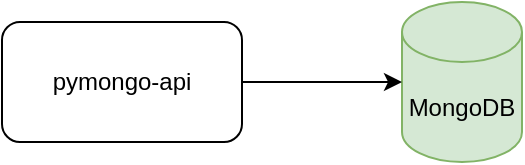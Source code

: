 <mxfile version="24.7.17" pages="6">
  <diagram name="Page-1" id="-H_mtQnk-PTXWXPvYvuk">
    <mxGraphModel dx="2074" dy="1196" grid="1" gridSize="10" guides="1" tooltips="1" connect="1" arrows="1" fold="1" page="1" pageScale="1" pageWidth="1169" pageHeight="827" math="0" shadow="0">
      <root>
        <mxCell id="0" />
        <mxCell id="1" parent="0" />
        <mxCell id="zA23MoTUsTF4_91t8viU-2" value="MongoDB" style="shape=cylinder3;whiteSpace=wrap;html=1;boundedLbl=1;backgroundOutline=1;size=15;fillColor=#d5e8d4;strokeColor=#82b366;" parent="1" vertex="1">
          <mxGeometry x="560" y="280" width="60" height="80" as="geometry" />
        </mxCell>
        <mxCell id="zA23MoTUsTF4_91t8viU-3" value="pymongo-api" style="rounded=1;whiteSpace=wrap;html=1;" parent="1" vertex="1">
          <mxGeometry x="360" y="290" width="120" height="60" as="geometry" />
        </mxCell>
        <mxCell id="zA23MoTUsTF4_91t8viU-4" style="edgeStyle=orthogonalEdgeStyle;rounded=0;orthogonalLoop=1;jettySize=auto;html=1;exitX=1;exitY=0.5;exitDx=0;exitDy=0;entryX=0;entryY=0.5;entryDx=0;entryDy=0;entryPerimeter=0;" parent="1" source="zA23MoTUsTF4_91t8viU-3" target="zA23MoTUsTF4_91t8viU-2" edge="1">
          <mxGeometry relative="1" as="geometry" />
        </mxCell>
      </root>
    </mxGraphModel>
  </diagram>
  <diagram id="9LQYJkevgjjHn5VYFn0c" name="Sharding">
    <mxGraphModel dx="2074" dy="1196" grid="1" gridSize="10" guides="1" tooltips="1" connect="1" arrows="1" fold="1" page="1" pageScale="1" pageWidth="850" pageHeight="1100" math="0" shadow="0">
      <root>
        <mxCell id="0" />
        <mxCell id="1" parent="0" />
        <mxCell id="u_pYH_-ZyjsBDPHujLSs-5" value="INTRANET" style="swimlane;horizontal=0;whiteSpace=wrap;html=1;fillColor=#dae8fc;strokeColor=#6c8ebf;" parent="1" vertex="1">
          <mxGeometry x="140" y="400" width="460" height="130" as="geometry" />
        </mxCell>
        <mxCell id="u_pYH_-ZyjsBDPHujLSs-2" value="pymongo-api" style="rounded=1;whiteSpace=wrap;html=1;" parent="u_pYH_-ZyjsBDPHujLSs-5" vertex="1">
          <mxGeometry x="60" y="40" width="120" height="60" as="geometry" />
        </mxCell>
        <mxCell id="u_pYH_-ZyjsBDPHujLSs-1" value="mongos_router" style="shape=cylinder3;whiteSpace=wrap;html=1;boundedLbl=1;backgroundOutline=1;size=15;fillColor=#d5e8d4;strokeColor=#82b366;" parent="u_pYH_-ZyjsBDPHujLSs-5" vertex="1">
          <mxGeometry x="350" y="30" width="90" height="80" as="geometry" />
        </mxCell>
        <mxCell id="u_pYH_-ZyjsBDPHujLSs-3" style="edgeStyle=orthogonalEdgeStyle;rounded=0;orthogonalLoop=1;jettySize=auto;html=1;exitX=1;exitY=0.5;exitDx=0;exitDy=0;entryX=0;entryY=0.5;entryDx=0;entryDy=0;entryPerimeter=0;startArrow=classic;startFill=1;" parent="u_pYH_-ZyjsBDPHujLSs-5" source="u_pYH_-ZyjsBDPHujLSs-2" target="u_pYH_-ZyjsBDPHujLSs-1" edge="1">
          <mxGeometry relative="1" as="geometry" />
        </mxCell>
        <mxCell id="u_pYH_-ZyjsBDPHujLSs-6" value="INTRANET-MONGO" style="swimlane;horizontal=0;whiteSpace=wrap;html=1;startSize=23;fillColor=#d5e8d4;strokeColor=#82b366;" parent="1" vertex="1">
          <mxGeometry x="450" y="410" width="270" height="340" as="geometry" />
        </mxCell>
        <mxCell id="THd0ZsubHSrDMp-vws---1" value="shard1" style="shape=cylinder3;whiteSpace=wrap;html=1;boundedLbl=1;backgroundOutline=1;size=15;fillColor=#d5e8d4;strokeColor=#82b366;" parent="u_pYH_-ZyjsBDPHujLSs-6" vertex="1">
          <mxGeometry x="55" y="190" width="60" height="80" as="geometry" />
        </mxCell>
        <mxCell id="THd0ZsubHSrDMp-vws---2" value="shard2" style="shape=cylinder3;whiteSpace=wrap;html=1;boundedLbl=1;backgroundOutline=1;size=15;fillColor=#d5e8d4;strokeColor=#82b366;" parent="u_pYH_-ZyjsBDPHujLSs-6" vertex="1">
          <mxGeometry x="130" y="190" width="60" height="80" as="geometry" />
        </mxCell>
        <mxCell id="THd0ZsubHSrDMp-vws---3" value="configSrv" style="shape=cylinder3;whiteSpace=wrap;html=1;boundedLbl=1;backgroundOutline=1;size=15;fillColor=#d5e8d4;strokeColor=#82b366;" parent="u_pYH_-ZyjsBDPHujLSs-6" vertex="1">
          <mxGeometry x="180" y="20" width="60" height="80" as="geometry" />
        </mxCell>
        <mxCell id="THd0ZsubHSrDMp-vws---4" style="edgeStyle=orthogonalEdgeStyle;rounded=0;orthogonalLoop=1;jettySize=auto;html=1;entryX=0;entryY=0.5;entryDx=0;entryDy=0;entryPerimeter=0;startArrow=classic;startFill=1;" parent="1" source="u_pYH_-ZyjsBDPHujLSs-1" target="THd0ZsubHSrDMp-vws---3" edge="1">
          <mxGeometry relative="1" as="geometry" />
        </mxCell>
        <mxCell id="THd0ZsubHSrDMp-vws---5" style="edgeStyle=orthogonalEdgeStyle;rounded=0;orthogonalLoop=1;jettySize=auto;html=1;entryX=0.5;entryY=1;entryDx=0;entryDy=0;entryPerimeter=0;startArrow=classic;startFill=1;" parent="1" source="THd0ZsubHSrDMp-vws---1" target="u_pYH_-ZyjsBDPHujLSs-1" edge="1">
          <mxGeometry relative="1" as="geometry" />
        </mxCell>
        <mxCell id="THd0ZsubHSrDMp-vws---6" style="edgeStyle=orthogonalEdgeStyle;rounded=0;orthogonalLoop=1;jettySize=auto;html=1;entryX=0.855;entryY=1;entryDx=0;entryDy=-4.35;entryPerimeter=0;startArrow=classic;startFill=1;" parent="1" source="THd0ZsubHSrDMp-vws---2" target="u_pYH_-ZyjsBDPHujLSs-1" edge="1">
          <mxGeometry relative="1" as="geometry" />
        </mxCell>
      </root>
    </mxGraphModel>
  </diagram>
  <diagram name="Replicaiton" id="AcevRX9UK6jNdcU6wRXL">
    <mxGraphModel dx="2074" dy="1196" grid="1" gridSize="10" guides="1" tooltips="1" connect="1" arrows="1" fold="1" page="1" pageScale="1" pageWidth="850" pageHeight="1100" math="0" shadow="0">
      <root>
        <mxCell id="kHkY3Oqgk0T46VU1vbNL-0" />
        <mxCell id="kHkY3Oqgk0T46VU1vbNL-1" parent="kHkY3Oqgk0T46VU1vbNL-0" />
        <mxCell id="kHkY3Oqgk0T46VU1vbNL-2" value="INTRANET" style="swimlane;horizontal=0;whiteSpace=wrap;html=1;fillColor=#dae8fc;strokeColor=#6c8ebf;" parent="kHkY3Oqgk0T46VU1vbNL-1" vertex="1">
          <mxGeometry x="140" y="400" width="460" height="130" as="geometry" />
        </mxCell>
        <mxCell id="kHkY3Oqgk0T46VU1vbNL-3" value="pymongo-api" style="rounded=1;whiteSpace=wrap;html=1;" parent="kHkY3Oqgk0T46VU1vbNL-2" vertex="1">
          <mxGeometry x="60" y="40" width="120" height="60" as="geometry" />
        </mxCell>
        <mxCell id="kHkY3Oqgk0T46VU1vbNL-4" value="mongos_router" style="shape=cylinder3;whiteSpace=wrap;html=1;boundedLbl=1;backgroundOutline=1;size=15;fillColor=#d5e8d4;strokeColor=#82b366;" parent="kHkY3Oqgk0T46VU1vbNL-2" vertex="1">
          <mxGeometry x="350" y="30" width="90" height="80" as="geometry" />
        </mxCell>
        <mxCell id="kHkY3Oqgk0T46VU1vbNL-5" style="edgeStyle=orthogonalEdgeStyle;rounded=0;orthogonalLoop=1;jettySize=auto;html=1;exitX=1;exitY=0.5;exitDx=0;exitDy=0;entryX=0;entryY=0.5;entryDx=0;entryDy=0;entryPerimeter=0;startArrow=classic;startFill=1;" parent="kHkY3Oqgk0T46VU1vbNL-2" source="kHkY3Oqgk0T46VU1vbNL-3" target="kHkY3Oqgk0T46VU1vbNL-4" edge="1">
          <mxGeometry relative="1" as="geometry" />
        </mxCell>
        <mxCell id="kHkY3Oqgk0T46VU1vbNL-6" value="INTRANET-MONGO" style="swimlane;horizontal=0;whiteSpace=wrap;html=1;startSize=23;fillColor=#d5e8d4;strokeColor=#82b366;" parent="kHkY3Oqgk0T46VU1vbNL-1" vertex="1">
          <mxGeometry x="450" y="410" width="270" height="410" as="geometry" />
        </mxCell>
        <mxCell id="kHkY3Oqgk0T46VU1vbNL-7" value="shard1-1&lt;div&gt;(primary)&lt;/div&gt;" style="shape=cylinder3;whiteSpace=wrap;html=1;boundedLbl=1;backgroundOutline=1;size=15;fillColor=#d5e8d4;strokeColor=#82b366;" parent="kHkY3Oqgk0T46VU1vbNL-6" vertex="1">
          <mxGeometry x="55" y="190" width="60" height="80" as="geometry" />
        </mxCell>
        <mxCell id="kHkY3Oqgk0T46VU1vbNL-8" value="shard2-1&lt;div&gt;(primary)&lt;/div&gt;" style="shape=cylinder3;whiteSpace=wrap;html=1;boundedLbl=1;backgroundOutline=1;size=15;fillColor=#d5e8d4;strokeColor=#82b366;" parent="kHkY3Oqgk0T46VU1vbNL-6" vertex="1">
          <mxGeometry x="130" y="190" width="60" height="80" as="geometry" />
        </mxCell>
        <mxCell id="kHkY3Oqgk0T46VU1vbNL-9" value="configSrv" style="shape=cylinder3;whiteSpace=wrap;html=1;boundedLbl=1;backgroundOutline=1;size=15;fillColor=#d5e8d4;strokeColor=#82b366;" parent="kHkY3Oqgk0T46VU1vbNL-6" vertex="1">
          <mxGeometry x="180" y="20" width="60" height="80" as="geometry" />
        </mxCell>
        <mxCell id="_y2CLoaBCeghmwq_qqMC-0" value="shard1-2&lt;div&gt;(secondary)&lt;/div&gt;" style="shape=cylinder3;whiteSpace=wrap;html=1;boundedLbl=1;backgroundOutline=1;size=15;fillColor=#d5e8d4;strokeColor=#82b366;" parent="kHkY3Oqgk0T46VU1vbNL-6" vertex="1">
          <mxGeometry x="55" y="310" width="60" height="80" as="geometry" />
        </mxCell>
        <mxCell id="_y2CLoaBCeghmwq_qqMC-1" style="edgeStyle=orthogonalEdgeStyle;rounded=0;orthogonalLoop=1;jettySize=auto;html=1;entryX=0.5;entryY=1;entryDx=0;entryDy=0;entryPerimeter=0;startArrow=classic;startFill=1;" parent="kHkY3Oqgk0T46VU1vbNL-6" source="_y2CLoaBCeghmwq_qqMC-0" target="kHkY3Oqgk0T46VU1vbNL-7" edge="1">
          <mxGeometry relative="1" as="geometry" />
        </mxCell>
        <mxCell id="_y2CLoaBCeghmwq_qqMC-2" value="shard2-2&lt;div&gt;(secondary)&lt;/div&gt;" style="shape=cylinder3;whiteSpace=wrap;html=1;boundedLbl=1;backgroundOutline=1;size=15;fillColor=#d5e8d4;strokeColor=#82b366;" parent="kHkY3Oqgk0T46VU1vbNL-6" vertex="1">
          <mxGeometry x="130" y="310" width="60" height="80" as="geometry" />
        </mxCell>
        <mxCell id="_y2CLoaBCeghmwq_qqMC-3" style="edgeStyle=orthogonalEdgeStyle;rounded=0;orthogonalLoop=1;jettySize=auto;html=1;entryX=0.5;entryY=0;entryDx=0;entryDy=0;entryPerimeter=0;startArrow=classic;startFill=1;" parent="kHkY3Oqgk0T46VU1vbNL-6" source="kHkY3Oqgk0T46VU1vbNL-8" target="_y2CLoaBCeghmwq_qqMC-2" edge="1">
          <mxGeometry relative="1" as="geometry" />
        </mxCell>
        <mxCell id="kHkY3Oqgk0T46VU1vbNL-10" style="edgeStyle=orthogonalEdgeStyle;rounded=0;orthogonalLoop=1;jettySize=auto;html=1;entryX=0;entryY=0.5;entryDx=0;entryDy=0;entryPerimeter=0;startArrow=classic;startFill=1;" parent="kHkY3Oqgk0T46VU1vbNL-1" source="kHkY3Oqgk0T46VU1vbNL-4" target="kHkY3Oqgk0T46VU1vbNL-9" edge="1">
          <mxGeometry relative="1" as="geometry" />
        </mxCell>
        <mxCell id="kHkY3Oqgk0T46VU1vbNL-11" style="edgeStyle=orthogonalEdgeStyle;rounded=0;orthogonalLoop=1;jettySize=auto;html=1;entryX=0.5;entryY=1;entryDx=0;entryDy=0;entryPerimeter=0;startArrow=classic;startFill=1;" parent="kHkY3Oqgk0T46VU1vbNL-1" source="kHkY3Oqgk0T46VU1vbNL-7" target="kHkY3Oqgk0T46VU1vbNL-4" edge="1">
          <mxGeometry relative="1" as="geometry" />
        </mxCell>
        <mxCell id="kHkY3Oqgk0T46VU1vbNL-12" style="edgeStyle=orthogonalEdgeStyle;rounded=0;orthogonalLoop=1;jettySize=auto;html=1;entryX=0.855;entryY=1;entryDx=0;entryDy=-4.35;entryPerimeter=0;startArrow=classic;startFill=1;" parent="kHkY3Oqgk0T46VU1vbNL-1" source="kHkY3Oqgk0T46VU1vbNL-8" target="kHkY3Oqgk0T46VU1vbNL-4" edge="1">
          <mxGeometry relative="1" as="geometry" />
        </mxCell>
      </root>
    </mxGraphModel>
  </diagram>
  <diagram name="Cache" id="1Q8D4vUcItWYYgrnwLNl">
    <mxGraphModel dx="2074" dy="1196" grid="1" gridSize="10" guides="1" tooltips="1" connect="1" arrows="1" fold="1" page="1" pageScale="1" pageWidth="850" pageHeight="1100" math="0" shadow="0">
      <root>
        <mxCell id="qzueL2GTy05MDYfVm3tt-0" />
        <mxCell id="qzueL2GTy05MDYfVm3tt-1" parent="qzueL2GTy05MDYfVm3tt-0" />
        <mxCell id="qzueL2GTy05MDYfVm3tt-2" value="INTRANET" style="swimlane;horizontal=0;whiteSpace=wrap;html=1;fillColor=#dae8fc;strokeColor=#6c8ebf;" parent="qzueL2GTy05MDYfVm3tt-1" vertex="1">
          <mxGeometry x="140" y="320" width="460" height="210" as="geometry" />
        </mxCell>
        <mxCell id="qzueL2GTy05MDYfVm3tt-3" value="pymongo-api" style="rounded=1;whiteSpace=wrap;html=1;" parent="qzueL2GTy05MDYfVm3tt-2" vertex="1">
          <mxGeometry x="60" y="120" width="120" height="60" as="geometry" />
        </mxCell>
        <mxCell id="G2HgU93pn_ko9WVzFtzF-1" style="edgeStyle=orthogonalEdgeStyle;rounded=0;orthogonalLoop=1;jettySize=auto;html=1;entryX=0.5;entryY=0;entryDx=0;entryDy=0;startArrow=classic;startFill=1;" parent="qzueL2GTy05MDYfVm3tt-2" source="G2HgU93pn_ko9WVzFtzF-0" target="qzueL2GTy05MDYfVm3tt-3" edge="1">
          <mxGeometry relative="1" as="geometry" />
        </mxCell>
        <mxCell id="G2HgU93pn_ko9WVzFtzF-0" value="&lt;div&gt;redis&lt;/div&gt;&lt;div&gt;(standalone)&lt;/div&gt;" style="shape=cylinder3;whiteSpace=wrap;html=1;boundedLbl=1;backgroundOutline=1;size=15;fillColor=#f8cecc;strokeColor=#b85450;" parent="qzueL2GTy05MDYfVm3tt-2" vertex="1">
          <mxGeometry x="90" y="10" width="60" height="80" as="geometry" />
        </mxCell>
        <mxCell id="qzueL2GTy05MDYfVm3tt-6" value="INTRANET-MONGO" style="swimlane;horizontal=0;whiteSpace=wrap;html=1;startSize=23;fillColor=#d5e8d4;strokeColor=#82b366;" parent="qzueL2GTy05MDYfVm3tt-1" vertex="1">
          <mxGeometry x="450" y="410" width="270" height="410" as="geometry" />
        </mxCell>
        <mxCell id="qzueL2GTy05MDYfVm3tt-7" value="shard1-1&lt;div&gt;(primary)&lt;/div&gt;" style="shape=cylinder3;whiteSpace=wrap;html=1;boundedLbl=1;backgroundOutline=1;size=15;fillColor=#d5e8d4;strokeColor=#82b366;" parent="qzueL2GTy05MDYfVm3tt-6" vertex="1">
          <mxGeometry x="55" y="190" width="60" height="80" as="geometry" />
        </mxCell>
        <mxCell id="qzueL2GTy05MDYfVm3tt-8" value="shard2-1&lt;div&gt;(primary)&lt;/div&gt;" style="shape=cylinder3;whiteSpace=wrap;html=1;boundedLbl=1;backgroundOutline=1;size=15;fillColor=#d5e8d4;strokeColor=#82b366;" parent="qzueL2GTy05MDYfVm3tt-6" vertex="1">
          <mxGeometry x="130" y="190" width="60" height="80" as="geometry" />
        </mxCell>
        <mxCell id="qzueL2GTy05MDYfVm3tt-9" value="configSrv" style="shape=cylinder3;whiteSpace=wrap;html=1;boundedLbl=1;backgroundOutline=1;size=15;fillColor=#d5e8d4;strokeColor=#82b366;" parent="qzueL2GTy05MDYfVm3tt-6" vertex="1">
          <mxGeometry x="180" y="20" width="60" height="80" as="geometry" />
        </mxCell>
        <mxCell id="qzueL2GTy05MDYfVm3tt-10" value="shard1-2&lt;div&gt;(secondary)&lt;/div&gt;" style="shape=cylinder3;whiteSpace=wrap;html=1;boundedLbl=1;backgroundOutline=1;size=15;fillColor=#d5e8d4;strokeColor=#82b366;" parent="qzueL2GTy05MDYfVm3tt-6" vertex="1">
          <mxGeometry x="55" y="310" width="60" height="80" as="geometry" />
        </mxCell>
        <mxCell id="qzueL2GTy05MDYfVm3tt-11" style="edgeStyle=orthogonalEdgeStyle;rounded=0;orthogonalLoop=1;jettySize=auto;html=1;entryX=0.5;entryY=1;entryDx=0;entryDy=0;entryPerimeter=0;startArrow=classic;startFill=1;" parent="qzueL2GTy05MDYfVm3tt-6" source="qzueL2GTy05MDYfVm3tt-10" target="qzueL2GTy05MDYfVm3tt-7" edge="1">
          <mxGeometry relative="1" as="geometry" />
        </mxCell>
        <mxCell id="qzueL2GTy05MDYfVm3tt-12" value="shard2-2&lt;div&gt;(secondary)&lt;/div&gt;" style="shape=cylinder3;whiteSpace=wrap;html=1;boundedLbl=1;backgroundOutline=1;size=15;fillColor=#d5e8d4;strokeColor=#82b366;" parent="qzueL2GTy05MDYfVm3tt-6" vertex="1">
          <mxGeometry x="130" y="310" width="60" height="80" as="geometry" />
        </mxCell>
        <mxCell id="qzueL2GTy05MDYfVm3tt-13" style="edgeStyle=orthogonalEdgeStyle;rounded=0;orthogonalLoop=1;jettySize=auto;html=1;entryX=0.5;entryY=0;entryDx=0;entryDy=0;entryPerimeter=0;startArrow=classic;startFill=1;" parent="qzueL2GTy05MDYfVm3tt-6" source="qzueL2GTy05MDYfVm3tt-8" target="qzueL2GTy05MDYfVm3tt-12" edge="1">
          <mxGeometry relative="1" as="geometry" />
        </mxCell>
        <mxCell id="qzueL2GTy05MDYfVm3tt-4" value="mongos_router" style="shape=cylinder3;whiteSpace=wrap;html=1;boundedLbl=1;backgroundOutline=1;size=15;fillColor=#d5e8d4;strokeColor=#82b366;" parent="qzueL2GTy05MDYfVm3tt-6" vertex="1">
          <mxGeometry x="40" y="20" width="90" height="80" as="geometry" />
        </mxCell>
        <mxCell id="qzueL2GTy05MDYfVm3tt-14" style="edgeStyle=orthogonalEdgeStyle;rounded=0;orthogonalLoop=1;jettySize=auto;html=1;entryX=0;entryY=0.5;entryDx=0;entryDy=0;entryPerimeter=0;startArrow=classic;startFill=1;" parent="qzueL2GTy05MDYfVm3tt-6" source="qzueL2GTy05MDYfVm3tt-4" target="qzueL2GTy05MDYfVm3tt-9" edge="1">
          <mxGeometry relative="1" as="geometry" />
        </mxCell>
        <mxCell id="qzueL2GTy05MDYfVm3tt-15" style="edgeStyle=orthogonalEdgeStyle;rounded=0;orthogonalLoop=1;jettySize=auto;html=1;entryX=0.5;entryY=1;entryDx=0;entryDy=0;entryPerimeter=0;startArrow=classic;startFill=1;" parent="qzueL2GTy05MDYfVm3tt-6" source="qzueL2GTy05MDYfVm3tt-7" target="qzueL2GTy05MDYfVm3tt-4" edge="1">
          <mxGeometry relative="1" as="geometry" />
        </mxCell>
        <mxCell id="qzueL2GTy05MDYfVm3tt-16" style="edgeStyle=orthogonalEdgeStyle;rounded=0;orthogonalLoop=1;jettySize=auto;html=1;entryX=0.855;entryY=1;entryDx=0;entryDy=-4.35;entryPerimeter=0;startArrow=classic;startFill=1;" parent="qzueL2GTy05MDYfVm3tt-6" source="qzueL2GTy05MDYfVm3tt-8" target="qzueL2GTy05MDYfVm3tt-4" edge="1">
          <mxGeometry relative="1" as="geometry" />
        </mxCell>
        <mxCell id="qzueL2GTy05MDYfVm3tt-5" style="edgeStyle=orthogonalEdgeStyle;rounded=0;orthogonalLoop=1;jettySize=auto;html=1;exitX=1;exitY=0.5;exitDx=0;exitDy=0;entryX=0;entryY=0.5;entryDx=0;entryDy=0;entryPerimeter=0;startArrow=classic;startFill=1;" parent="qzueL2GTy05MDYfVm3tt-1" source="qzueL2GTy05MDYfVm3tt-3" target="qzueL2GTy05MDYfVm3tt-4" edge="1">
          <mxGeometry relative="1" as="geometry" />
        </mxCell>
      </root>
    </mxGraphModel>
  </diagram>
  <diagram name="Service Discovery &amp; Load Balancing" id="1T-dPvChcKULBQ5Ya-kO">
    <mxGraphModel dx="2924" dy="1196" grid="1" gridSize="10" guides="1" tooltips="1" connect="1" arrows="1" fold="1" page="1" pageScale="1" pageWidth="850" pageHeight="1100" math="0" shadow="0">
      <root>
        <mxCell id="cDkeNdRyIxbfWHuK_O4M-0" />
        <mxCell id="cDkeNdRyIxbfWHuK_O4M-1" parent="cDkeNdRyIxbfWHuK_O4M-0" />
        <mxCell id="kpqZbTwLn_27TR3tKCiE-10" style="edgeStyle=orthogonalEdgeStyle;rounded=0;orthogonalLoop=1;jettySize=auto;html=1;entryX=0.25;entryY=1;entryDx=0;entryDy=0;" edge="1" parent="cDkeNdRyIxbfWHuK_O4M-1" source="kpqZbTwLn_27TR3tKCiE-1" target="kpqZbTwLn_27TR3tKCiE-2">
          <mxGeometry relative="1" as="geometry">
            <Array as="points">
              <mxPoint x="230" y="560" />
            </Array>
          </mxGeometry>
        </mxCell>
        <mxCell id="kpqZbTwLn_27TR3tKCiE-9" value="Srv&lt;div&gt;Registration&lt;/div&gt;" style="edgeStyle=orthogonalEdgeStyle;rounded=0;orthogonalLoop=1;jettySize=auto;html=1;entryX=0;entryY=0.5;entryDx=0;entryDy=0;startArrow=classic;startFill=1;" edge="1" parent="cDkeNdRyIxbfWHuK_O4M-1" source="kpqZbTwLn_27TR3tKCiE-6" target="kpqZbTwLn_27TR3tKCiE-2">
          <mxGeometry relative="1" as="geometry">
            <Array as="points">
              <mxPoint x="-140" y="470" />
            </Array>
          </mxGeometry>
        </mxCell>
        <mxCell id="kpqZbTwLn_27TR3tKCiE-8" value="Srv&lt;div&gt;Registration&lt;/div&gt;" style="edgeStyle=orthogonalEdgeStyle;rounded=0;orthogonalLoop=1;jettySize=auto;html=1;entryX=0;entryY=0.5;entryDx=0;entryDy=0;startArrow=classic;startFill=1;" edge="1" parent="cDkeNdRyIxbfWHuK_O4M-1" source="kpqZbTwLn_27TR3tKCiE-6" target="cDkeNdRyIxbfWHuK_O4M-3">
          <mxGeometry relative="1" as="geometry">
            <Array as="points">
              <mxPoint x="-210" y="370" />
            </Array>
          </mxGeometry>
        </mxCell>
        <mxCell id="cDkeNdRyIxbfWHuK_O4M-2" value="INTRANET" style="swimlane;horizontal=0;whiteSpace=wrap;html=1;fillColor=#dae8fc;strokeColor=#6c8ebf;" vertex="1" parent="cDkeNdRyIxbfWHuK_O4M-1">
          <mxGeometry x="140" y="160" width="460" height="370" as="geometry" />
        </mxCell>
        <mxCell id="cDkeNdRyIxbfWHuK_O4M-3" value="pymongo-api-1" style="rounded=1;whiteSpace=wrap;html=1;" vertex="1" parent="cDkeNdRyIxbfWHuK_O4M-2">
          <mxGeometry x="60" y="180" width="120" height="60" as="geometry" />
        </mxCell>
        <mxCell id="cDkeNdRyIxbfWHuK_O4M-4" style="edgeStyle=orthogonalEdgeStyle;rounded=0;orthogonalLoop=1;jettySize=auto;html=1;entryX=0.5;entryY=0;entryDx=0;entryDy=0;startArrow=classic;startFill=1;" edge="1" parent="cDkeNdRyIxbfWHuK_O4M-2" source="cDkeNdRyIxbfWHuK_O4M-5" target="cDkeNdRyIxbfWHuK_O4M-3">
          <mxGeometry relative="1" as="geometry" />
        </mxCell>
        <mxCell id="cDkeNdRyIxbfWHuK_O4M-5" value="&lt;div&gt;redis&lt;/div&gt;&lt;div&gt;(standalone)&lt;/div&gt;" style="shape=cylinder3;whiteSpace=wrap;html=1;boundedLbl=1;backgroundOutline=1;size=15;fillColor=#f8cecc;strokeColor=#b85450;" vertex="1" parent="cDkeNdRyIxbfWHuK_O4M-2">
          <mxGeometry x="340" y="40" width="60" height="80" as="geometry" />
        </mxCell>
        <mxCell id="kpqZbTwLn_27TR3tKCiE-2" value="pymongo-api-0" style="rounded=1;whiteSpace=wrap;html=1;" vertex="1" parent="cDkeNdRyIxbfWHuK_O4M-2">
          <mxGeometry x="60" y="280" width="120" height="60" as="geometry" />
        </mxCell>
        <mxCell id="kpqZbTwLn_27TR3tKCiE-5" style="edgeStyle=orthogonalEdgeStyle;rounded=0;orthogonalLoop=1;jettySize=auto;html=1;entryX=0;entryY=0;entryDx=0;entryDy=52.5;entryPerimeter=0;flowAnimation=0;shadow=0;startArrow=classic;startFill=1;jumpStyle=arc;" edge="1" parent="cDkeNdRyIxbfWHuK_O4M-2" source="kpqZbTwLn_27TR3tKCiE-2" target="cDkeNdRyIxbfWHuK_O4M-5">
          <mxGeometry relative="1" as="geometry">
            <Array as="points">
              <mxPoint x="120" y="260" />
              <mxPoint x="220" y="260" />
              <mxPoint x="220" y="92" />
            </Array>
          </mxGeometry>
        </mxCell>
        <mxCell id="cDkeNdRyIxbfWHuK_O4M-6" value="INTRANET-MONGO" style="swimlane;horizontal=0;whiteSpace=wrap;html=1;startSize=23;fillColor=#d5e8d4;strokeColor=#82b366;" vertex="1" parent="cDkeNdRyIxbfWHuK_O4M-1">
          <mxGeometry x="450" y="410" width="270" height="410" as="geometry" />
        </mxCell>
        <mxCell id="cDkeNdRyIxbfWHuK_O4M-7" value="shard1-1&lt;div&gt;(primary)&lt;/div&gt;" style="shape=cylinder3;whiteSpace=wrap;html=1;boundedLbl=1;backgroundOutline=1;size=15;fillColor=#d5e8d4;strokeColor=#82b366;" vertex="1" parent="cDkeNdRyIxbfWHuK_O4M-6">
          <mxGeometry x="55" y="190" width="60" height="80" as="geometry" />
        </mxCell>
        <mxCell id="cDkeNdRyIxbfWHuK_O4M-8" value="shard2-1&lt;div&gt;(primary)&lt;/div&gt;" style="shape=cylinder3;whiteSpace=wrap;html=1;boundedLbl=1;backgroundOutline=1;size=15;fillColor=#d5e8d4;strokeColor=#82b366;" vertex="1" parent="cDkeNdRyIxbfWHuK_O4M-6">
          <mxGeometry x="130" y="190" width="60" height="80" as="geometry" />
        </mxCell>
        <mxCell id="cDkeNdRyIxbfWHuK_O4M-9" value="configSrv" style="shape=cylinder3;whiteSpace=wrap;html=1;boundedLbl=1;backgroundOutline=1;size=15;fillColor=#d5e8d4;strokeColor=#82b366;" vertex="1" parent="cDkeNdRyIxbfWHuK_O4M-6">
          <mxGeometry x="180" y="20" width="60" height="80" as="geometry" />
        </mxCell>
        <mxCell id="cDkeNdRyIxbfWHuK_O4M-10" value="shard1-2&lt;div&gt;(secondary)&lt;/div&gt;" style="shape=cylinder3;whiteSpace=wrap;html=1;boundedLbl=1;backgroundOutline=1;size=15;fillColor=#d5e8d4;strokeColor=#82b366;" vertex="1" parent="cDkeNdRyIxbfWHuK_O4M-6">
          <mxGeometry x="55" y="310" width="60" height="80" as="geometry" />
        </mxCell>
        <mxCell id="cDkeNdRyIxbfWHuK_O4M-11" style="edgeStyle=orthogonalEdgeStyle;rounded=0;orthogonalLoop=1;jettySize=auto;html=1;entryX=0.5;entryY=1;entryDx=0;entryDy=0;entryPerimeter=0;startArrow=classic;startFill=1;" edge="1" parent="cDkeNdRyIxbfWHuK_O4M-6" source="cDkeNdRyIxbfWHuK_O4M-10" target="cDkeNdRyIxbfWHuK_O4M-7">
          <mxGeometry relative="1" as="geometry" />
        </mxCell>
        <mxCell id="cDkeNdRyIxbfWHuK_O4M-12" value="shard2-2&lt;div&gt;(secondary)&lt;/div&gt;" style="shape=cylinder3;whiteSpace=wrap;html=1;boundedLbl=1;backgroundOutline=1;size=15;fillColor=#d5e8d4;strokeColor=#82b366;" vertex="1" parent="cDkeNdRyIxbfWHuK_O4M-6">
          <mxGeometry x="130" y="310" width="60" height="80" as="geometry" />
        </mxCell>
        <mxCell id="cDkeNdRyIxbfWHuK_O4M-13" style="edgeStyle=orthogonalEdgeStyle;rounded=0;orthogonalLoop=1;jettySize=auto;html=1;entryX=0.5;entryY=0;entryDx=0;entryDy=0;entryPerimeter=0;startArrow=classic;startFill=1;" edge="1" parent="cDkeNdRyIxbfWHuK_O4M-6" source="cDkeNdRyIxbfWHuK_O4M-8" target="cDkeNdRyIxbfWHuK_O4M-12">
          <mxGeometry relative="1" as="geometry" />
        </mxCell>
        <mxCell id="cDkeNdRyIxbfWHuK_O4M-14" value="mongos_router" style="shape=cylinder3;whiteSpace=wrap;html=1;boundedLbl=1;backgroundOutline=1;size=15;fillColor=#d5e8d4;strokeColor=#82b366;" vertex="1" parent="cDkeNdRyIxbfWHuK_O4M-6">
          <mxGeometry x="40" y="20" width="90" height="80" as="geometry" />
        </mxCell>
        <mxCell id="cDkeNdRyIxbfWHuK_O4M-15" style="edgeStyle=orthogonalEdgeStyle;rounded=0;orthogonalLoop=1;jettySize=auto;html=1;entryX=0;entryY=0.5;entryDx=0;entryDy=0;entryPerimeter=0;startArrow=classic;startFill=1;" edge="1" parent="cDkeNdRyIxbfWHuK_O4M-6" source="cDkeNdRyIxbfWHuK_O4M-14" target="cDkeNdRyIxbfWHuK_O4M-9">
          <mxGeometry relative="1" as="geometry" />
        </mxCell>
        <mxCell id="cDkeNdRyIxbfWHuK_O4M-16" style="edgeStyle=orthogonalEdgeStyle;rounded=0;orthogonalLoop=1;jettySize=auto;html=1;entryX=0.5;entryY=1;entryDx=0;entryDy=0;entryPerimeter=0;startArrow=classic;startFill=1;" edge="1" parent="cDkeNdRyIxbfWHuK_O4M-6" source="cDkeNdRyIxbfWHuK_O4M-7" target="cDkeNdRyIxbfWHuK_O4M-14">
          <mxGeometry relative="1" as="geometry" />
        </mxCell>
        <mxCell id="cDkeNdRyIxbfWHuK_O4M-17" style="edgeStyle=orthogonalEdgeStyle;rounded=0;orthogonalLoop=1;jettySize=auto;html=1;entryX=0.855;entryY=1;entryDx=0;entryDy=-4.35;entryPerimeter=0;startArrow=classic;startFill=1;" edge="1" parent="cDkeNdRyIxbfWHuK_O4M-6" source="cDkeNdRyIxbfWHuK_O4M-8" target="cDkeNdRyIxbfWHuK_O4M-14">
          <mxGeometry relative="1" as="geometry" />
        </mxCell>
        <mxCell id="kpqZbTwLn_27TR3tKCiE-0" value="EXTRANET" style="swimlane;horizontal=0;whiteSpace=wrap;html=1;fillColor=#e1d5e7;strokeColor=#9673a6;" vertex="1" parent="cDkeNdRyIxbfWHuK_O4M-1">
          <mxGeometry x="-320" y="450" width="270" height="150" as="geometry" />
        </mxCell>
        <mxCell id="kpqZbTwLn_27TR3tKCiE-7" style="edgeStyle=orthogonalEdgeStyle;rounded=0;orthogonalLoop=1;jettySize=auto;html=1;entryX=0.5;entryY=1;entryDx=0;entryDy=0;endArrow=none;endFill=0;" edge="1" parent="kpqZbTwLn_27TR3tKCiE-0" source="kpqZbTwLn_27TR3tKCiE-1" target="kpqZbTwLn_27TR3tKCiE-6">
          <mxGeometry relative="1" as="geometry" />
        </mxCell>
        <mxCell id="kpqZbTwLn_27TR3tKCiE-1" value="APISIX&lt;div&gt;Gateway&lt;/div&gt;" style="rounded=1;whiteSpace=wrap;html=1;fillColor=#e1d5e7;strokeColor=#9673a6;" vertex="1" parent="kpqZbTwLn_27TR3tKCiE-0">
          <mxGeometry x="50" y="70" width="120" height="60" as="geometry" />
        </mxCell>
        <mxCell id="kpqZbTwLn_27TR3tKCiE-6" value="Consul" style="rounded=1;whiteSpace=wrap;html=1;fillColor=#f5f5f5;fontColor=#333333;strokeColor=#666666;" vertex="1" parent="kpqZbTwLn_27TR3tKCiE-0">
          <mxGeometry x="75" y="30" width="70" height="30" as="geometry" />
        </mxCell>
        <mxCell id="kpqZbTwLn_27TR3tKCiE-3" style="edgeStyle=orthogonalEdgeStyle;rounded=0;orthogonalLoop=1;jettySize=auto;html=1;entryX=0;entryY=0.5;entryDx=0;entryDy=0;entryPerimeter=0;startArrow=classic;startFill=1;" edge="1" parent="cDkeNdRyIxbfWHuK_O4M-1" source="kpqZbTwLn_27TR3tKCiE-2" target="cDkeNdRyIxbfWHuK_O4M-14">
          <mxGeometry relative="1" as="geometry" />
        </mxCell>
        <mxCell id="kpqZbTwLn_27TR3tKCiE-4" style="edgeStyle=orthogonalEdgeStyle;rounded=0;orthogonalLoop=1;jettySize=auto;html=1;entryX=0;entryY=0;entryDx=0;entryDy=27.5;entryPerimeter=0;startArrow=classic;startFill=1;jumpStyle=arc;" edge="1" parent="cDkeNdRyIxbfWHuK_O4M-1" source="cDkeNdRyIxbfWHuK_O4M-3" target="cDkeNdRyIxbfWHuK_O4M-14">
          <mxGeometry relative="1" as="geometry" />
        </mxCell>
        <mxCell id="kpqZbTwLn_27TR3tKCiE-11" style="edgeStyle=orthogonalEdgeStyle;rounded=0;orthogonalLoop=1;jettySize=auto;html=1;entryX=0.25;entryY=1;entryDx=0;entryDy=0;jumpStyle=arc;" edge="1" parent="cDkeNdRyIxbfWHuK_O4M-1" source="kpqZbTwLn_27TR3tKCiE-1" target="cDkeNdRyIxbfWHuK_O4M-3">
          <mxGeometry relative="1" as="geometry">
            <Array as="points">
              <mxPoint x="180" y="540" />
              <mxPoint x="180" y="420" />
              <mxPoint x="230" y="420" />
            </Array>
          </mxGeometry>
        </mxCell>
      </root>
    </mxGraphModel>
  </diagram>
  <diagram name="CDN" id="gwQTJBDfg4Evjl3so4Ro">
    <mxGraphModel dx="2578" dy="997" grid="1" gridSize="10" guides="1" tooltips="1" connect="1" arrows="1" fold="1" page="1" pageScale="1" pageWidth="850" pageHeight="1100" math="0" shadow="0">
      <root>
        <mxCell id="XPIc6R1WS-U3-FqdWhKS-0" />
        <mxCell id="XPIc6R1WS-U3-FqdWhKS-1" parent="XPIc6R1WS-U3-FqdWhKS-0" />
        <mxCell id="REDypJmEw9NqI8iN1WHi-21" style="edgeStyle=orthogonalEdgeStyle;rounded=0;orthogonalLoop=1;jettySize=auto;html=1;entryX=0;entryY=0.5;entryDx=0;entryDy=0;" edge="1" parent="XPIc6R1WS-U3-FqdWhKS-1" source="REDypJmEw9NqI8iN1WHi-0" target="XPIc6R1WS-U3-FqdWhKS-31">
          <mxGeometry relative="1" as="geometry">
            <Array as="points">
              <mxPoint x="-420" y="630" />
              <mxPoint x="-420" y="550" />
            </Array>
          </mxGeometry>
        </mxCell>
        <mxCell id="XPIc6R1WS-U3-FqdWhKS-5" style="edgeStyle=orthogonalEdgeStyle;rounded=0;orthogonalLoop=1;jettySize=auto;html=1;entryX=0.25;entryY=1;entryDx=0;entryDy=0;" parent="XPIc6R1WS-U3-FqdWhKS-1" source="XPIc6R1WS-U3-FqdWhKS-31" target="XPIc6R1WS-U3-FqdWhKS-12" edge="1">
          <mxGeometry relative="1" as="geometry">
            <Array as="points">
              <mxPoint x="230" y="560" />
            </Array>
          </mxGeometry>
        </mxCell>
        <mxCell id="XPIc6R1WS-U3-FqdWhKS-6" value="Srv&lt;div&gt;Registration&lt;/div&gt;" style="edgeStyle=orthogonalEdgeStyle;rounded=0;orthogonalLoop=1;jettySize=auto;html=1;entryX=0;entryY=0.5;entryDx=0;entryDy=0;startArrow=classic;startFill=1;" parent="XPIc6R1WS-U3-FqdWhKS-1" source="XPIc6R1WS-U3-FqdWhKS-32" target="XPIc6R1WS-U3-FqdWhKS-12" edge="1">
          <mxGeometry relative="1" as="geometry">
            <Array as="points">
              <mxPoint x="-140" y="470" />
            </Array>
          </mxGeometry>
        </mxCell>
        <mxCell id="XPIc6R1WS-U3-FqdWhKS-7" value="Srv&lt;div&gt;Registration&lt;/div&gt;" style="edgeStyle=orthogonalEdgeStyle;rounded=0;orthogonalLoop=1;jettySize=auto;html=1;entryX=0;entryY=0.5;entryDx=0;entryDy=0;startArrow=classic;startFill=1;" parent="XPIc6R1WS-U3-FqdWhKS-1" source="XPIc6R1WS-U3-FqdWhKS-32" target="XPIc6R1WS-U3-FqdWhKS-9" edge="1">
          <mxGeometry relative="1" as="geometry">
            <Array as="points">
              <mxPoint x="-210" y="370" />
            </Array>
          </mxGeometry>
        </mxCell>
        <mxCell id="XPIc6R1WS-U3-FqdWhKS-8" value="INTRANET" style="swimlane;horizontal=0;whiteSpace=wrap;html=1;fillColor=#dae8fc;strokeColor=#6c8ebf;" parent="XPIc6R1WS-U3-FqdWhKS-1" vertex="1">
          <mxGeometry x="140" y="160" width="460" height="370" as="geometry" />
        </mxCell>
        <mxCell id="XPIc6R1WS-U3-FqdWhKS-9" value="pymongo-api-1" style="rounded=1;whiteSpace=wrap;html=1;" parent="XPIc6R1WS-U3-FqdWhKS-8" vertex="1">
          <mxGeometry x="60" y="180" width="120" height="60" as="geometry" />
        </mxCell>
        <mxCell id="XPIc6R1WS-U3-FqdWhKS-10" style="edgeStyle=orthogonalEdgeStyle;rounded=0;orthogonalLoop=1;jettySize=auto;html=1;entryX=0.5;entryY=0;entryDx=0;entryDy=0;startArrow=classic;startFill=1;" parent="XPIc6R1WS-U3-FqdWhKS-8" source="XPIc6R1WS-U3-FqdWhKS-11" target="XPIc6R1WS-U3-FqdWhKS-9" edge="1">
          <mxGeometry relative="1" as="geometry" />
        </mxCell>
        <mxCell id="XPIc6R1WS-U3-FqdWhKS-11" value="&lt;div&gt;redis&lt;/div&gt;&lt;div&gt;(standalone)&lt;/div&gt;" style="shape=cylinder3;whiteSpace=wrap;html=1;boundedLbl=1;backgroundOutline=1;size=15;fillColor=#f8cecc;strokeColor=#b85450;" parent="XPIc6R1WS-U3-FqdWhKS-8" vertex="1">
          <mxGeometry x="340" y="40" width="60" height="80" as="geometry" />
        </mxCell>
        <mxCell id="XPIc6R1WS-U3-FqdWhKS-12" value="pymongo-api-0" style="rounded=1;whiteSpace=wrap;html=1;" parent="XPIc6R1WS-U3-FqdWhKS-8" vertex="1">
          <mxGeometry x="60" y="280" width="120" height="60" as="geometry" />
        </mxCell>
        <mxCell id="XPIc6R1WS-U3-FqdWhKS-13" style="edgeStyle=orthogonalEdgeStyle;rounded=0;orthogonalLoop=1;jettySize=auto;html=1;entryX=0;entryY=0;entryDx=0;entryDy=52.5;entryPerimeter=0;flowAnimation=0;shadow=0;startArrow=classic;startFill=1;jumpStyle=arc;" parent="XPIc6R1WS-U3-FqdWhKS-8" source="XPIc6R1WS-U3-FqdWhKS-12" target="XPIc6R1WS-U3-FqdWhKS-11" edge="1">
          <mxGeometry relative="1" as="geometry">
            <Array as="points">
              <mxPoint x="120" y="260" />
              <mxPoint x="220" y="260" />
              <mxPoint x="220" y="92" />
            </Array>
          </mxGeometry>
        </mxCell>
        <mxCell id="XPIc6R1WS-U3-FqdWhKS-14" value="INTRANET-MONGO" style="swimlane;horizontal=0;whiteSpace=wrap;html=1;startSize=23;fillColor=#d5e8d4;strokeColor=#82b366;" parent="XPIc6R1WS-U3-FqdWhKS-1" vertex="1">
          <mxGeometry x="450" y="410" width="270" height="410" as="geometry" />
        </mxCell>
        <mxCell id="XPIc6R1WS-U3-FqdWhKS-15" value="shard1-1&lt;div&gt;(primary)&lt;/div&gt;" style="shape=cylinder3;whiteSpace=wrap;html=1;boundedLbl=1;backgroundOutline=1;size=15;fillColor=#d5e8d4;strokeColor=#82b366;" parent="XPIc6R1WS-U3-FqdWhKS-14" vertex="1">
          <mxGeometry x="55" y="190" width="60" height="80" as="geometry" />
        </mxCell>
        <mxCell id="XPIc6R1WS-U3-FqdWhKS-16" value="shard2-1&lt;div&gt;(primary)&lt;/div&gt;" style="shape=cylinder3;whiteSpace=wrap;html=1;boundedLbl=1;backgroundOutline=1;size=15;fillColor=#d5e8d4;strokeColor=#82b366;" parent="XPIc6R1WS-U3-FqdWhKS-14" vertex="1">
          <mxGeometry x="130" y="190" width="60" height="80" as="geometry" />
        </mxCell>
        <mxCell id="XPIc6R1WS-U3-FqdWhKS-17" value="configSrv" style="shape=cylinder3;whiteSpace=wrap;html=1;boundedLbl=1;backgroundOutline=1;size=15;fillColor=#d5e8d4;strokeColor=#82b366;" parent="XPIc6R1WS-U3-FqdWhKS-14" vertex="1">
          <mxGeometry x="180" y="20" width="60" height="80" as="geometry" />
        </mxCell>
        <mxCell id="XPIc6R1WS-U3-FqdWhKS-18" value="shard1-2&lt;div&gt;(secondary)&lt;/div&gt;" style="shape=cylinder3;whiteSpace=wrap;html=1;boundedLbl=1;backgroundOutline=1;size=15;fillColor=#d5e8d4;strokeColor=#82b366;" parent="XPIc6R1WS-U3-FqdWhKS-14" vertex="1">
          <mxGeometry x="55" y="310" width="60" height="80" as="geometry" />
        </mxCell>
        <mxCell id="XPIc6R1WS-U3-FqdWhKS-19" style="edgeStyle=orthogonalEdgeStyle;rounded=0;orthogonalLoop=1;jettySize=auto;html=1;entryX=0.5;entryY=1;entryDx=0;entryDy=0;entryPerimeter=0;startArrow=classic;startFill=1;" parent="XPIc6R1WS-U3-FqdWhKS-14" source="XPIc6R1WS-U3-FqdWhKS-18" target="XPIc6R1WS-U3-FqdWhKS-15" edge="1">
          <mxGeometry relative="1" as="geometry" />
        </mxCell>
        <mxCell id="XPIc6R1WS-U3-FqdWhKS-20" value="shard2-2&lt;div&gt;(secondary)&lt;/div&gt;" style="shape=cylinder3;whiteSpace=wrap;html=1;boundedLbl=1;backgroundOutline=1;size=15;fillColor=#d5e8d4;strokeColor=#82b366;" parent="XPIc6R1WS-U3-FqdWhKS-14" vertex="1">
          <mxGeometry x="130" y="310" width="60" height="80" as="geometry" />
        </mxCell>
        <mxCell id="XPIc6R1WS-U3-FqdWhKS-21" style="edgeStyle=orthogonalEdgeStyle;rounded=0;orthogonalLoop=1;jettySize=auto;html=1;entryX=0.5;entryY=0;entryDx=0;entryDy=0;entryPerimeter=0;startArrow=classic;startFill=1;" parent="XPIc6R1WS-U3-FqdWhKS-14" source="XPIc6R1WS-U3-FqdWhKS-16" target="XPIc6R1WS-U3-FqdWhKS-20" edge="1">
          <mxGeometry relative="1" as="geometry" />
        </mxCell>
        <mxCell id="XPIc6R1WS-U3-FqdWhKS-22" value="mongos_router" style="shape=cylinder3;whiteSpace=wrap;html=1;boundedLbl=1;backgroundOutline=1;size=15;fillColor=#d5e8d4;strokeColor=#82b366;" parent="XPIc6R1WS-U3-FqdWhKS-14" vertex="1">
          <mxGeometry x="40" y="20" width="90" height="80" as="geometry" />
        </mxCell>
        <mxCell id="XPIc6R1WS-U3-FqdWhKS-23" style="edgeStyle=orthogonalEdgeStyle;rounded=0;orthogonalLoop=1;jettySize=auto;html=1;entryX=0;entryY=0.5;entryDx=0;entryDy=0;entryPerimeter=0;startArrow=classic;startFill=1;" parent="XPIc6R1WS-U3-FqdWhKS-14" source="XPIc6R1WS-U3-FqdWhKS-22" target="XPIc6R1WS-U3-FqdWhKS-17" edge="1">
          <mxGeometry relative="1" as="geometry" />
        </mxCell>
        <mxCell id="XPIc6R1WS-U3-FqdWhKS-24" style="edgeStyle=orthogonalEdgeStyle;rounded=0;orthogonalLoop=1;jettySize=auto;html=1;entryX=0.5;entryY=1;entryDx=0;entryDy=0;entryPerimeter=0;startArrow=classic;startFill=1;" parent="XPIc6R1WS-U3-FqdWhKS-14" source="XPIc6R1WS-U3-FqdWhKS-15" target="XPIc6R1WS-U3-FqdWhKS-22" edge="1">
          <mxGeometry relative="1" as="geometry" />
        </mxCell>
        <mxCell id="XPIc6R1WS-U3-FqdWhKS-25" style="edgeStyle=orthogonalEdgeStyle;rounded=0;orthogonalLoop=1;jettySize=auto;html=1;entryX=0.855;entryY=1;entryDx=0;entryDy=-4.35;entryPerimeter=0;startArrow=classic;startFill=1;" parent="XPIc6R1WS-U3-FqdWhKS-14" source="XPIc6R1WS-U3-FqdWhKS-16" target="XPIc6R1WS-U3-FqdWhKS-22" edge="1">
          <mxGeometry relative="1" as="geometry" />
        </mxCell>
        <mxCell id="XPIc6R1WS-U3-FqdWhKS-26" value="EXTRANET" style="swimlane;horizontal=0;whiteSpace=wrap;html=1;fillColor=#e1d5e7;strokeColor=#9673a6;" parent="XPIc6R1WS-U3-FqdWhKS-1" vertex="1">
          <mxGeometry x="-320" y="450" width="270" height="150" as="geometry" />
        </mxCell>
        <mxCell id="XPIc6R1WS-U3-FqdWhKS-27" style="edgeStyle=orthogonalEdgeStyle;rounded=0;orthogonalLoop=1;jettySize=auto;html=1;entryX=0.5;entryY=1;entryDx=0;entryDy=0;endArrow=none;endFill=0;" parent="XPIc6R1WS-U3-FqdWhKS-26" source="XPIc6R1WS-U3-FqdWhKS-31" target="XPIc6R1WS-U3-FqdWhKS-32" edge="1">
          <mxGeometry relative="1" as="geometry" />
        </mxCell>
        <mxCell id="XPIc6R1WS-U3-FqdWhKS-31" value="APISIX&lt;div&gt;Gateway&lt;/div&gt;" style="rounded=1;whiteSpace=wrap;html=1;fillColor=#e1d5e7;strokeColor=#9673a6;" parent="XPIc6R1WS-U3-FqdWhKS-26" vertex="1">
          <mxGeometry x="50" y="70" width="120" height="60" as="geometry" />
        </mxCell>
        <mxCell id="XPIc6R1WS-U3-FqdWhKS-32" value="Consul" style="rounded=1;whiteSpace=wrap;html=1;fillColor=#f5f5f5;fontColor=#333333;strokeColor=#666666;" parent="XPIc6R1WS-U3-FqdWhKS-26" vertex="1">
          <mxGeometry x="75" y="30" width="70" height="30" as="geometry" />
        </mxCell>
        <mxCell id="XPIc6R1WS-U3-FqdWhKS-36" style="edgeStyle=orthogonalEdgeStyle;rounded=0;orthogonalLoop=1;jettySize=auto;html=1;entryX=0;entryY=0.5;entryDx=0;entryDy=0;entryPerimeter=0;startArrow=classic;startFill=1;" parent="XPIc6R1WS-U3-FqdWhKS-1" source="XPIc6R1WS-U3-FqdWhKS-12" target="XPIc6R1WS-U3-FqdWhKS-22" edge="1">
          <mxGeometry relative="1" as="geometry" />
        </mxCell>
        <mxCell id="XPIc6R1WS-U3-FqdWhKS-37" style="edgeStyle=orthogonalEdgeStyle;rounded=0;orthogonalLoop=1;jettySize=auto;html=1;entryX=0;entryY=0;entryDx=0;entryDy=27.5;entryPerimeter=0;startArrow=classic;startFill=1;jumpStyle=arc;" parent="XPIc6R1WS-U3-FqdWhKS-1" source="XPIc6R1WS-U3-FqdWhKS-9" target="XPIc6R1WS-U3-FqdWhKS-22" edge="1">
          <mxGeometry relative="1" as="geometry" />
        </mxCell>
        <mxCell id="XPIc6R1WS-U3-FqdWhKS-38" style="edgeStyle=orthogonalEdgeStyle;rounded=0;orthogonalLoop=1;jettySize=auto;html=1;entryX=0.25;entryY=1;entryDx=0;entryDy=0;jumpStyle=arc;" parent="XPIc6R1WS-U3-FqdWhKS-1" source="XPIc6R1WS-U3-FqdWhKS-31" target="XPIc6R1WS-U3-FqdWhKS-9" edge="1">
          <mxGeometry relative="1" as="geometry">
            <Array as="points">
              <mxPoint x="180" y="540" />
              <mxPoint x="180" y="420" />
              <mxPoint x="230" y="420" />
            </Array>
          </mxGeometry>
        </mxCell>
        <mxCell id="REDypJmEw9NqI8iN1WHi-20" style="edgeStyle=orthogonalEdgeStyle;rounded=0;orthogonalLoop=1;jettySize=auto;html=1;entryX=0;entryY=0.5;entryDx=0;entryDy=0;" edge="1" parent="XPIc6R1WS-U3-FqdWhKS-1" source="REDypJmEw9NqI8iN1WHi-0" target="REDypJmEw9NqI8iN1WHi-18">
          <mxGeometry relative="1" as="geometry">
            <Array as="points">
              <mxPoint x="-425" y="670" />
              <mxPoint x="-425" y="1065" />
            </Array>
          </mxGeometry>
        </mxCell>
        <mxCell id="REDypJmEw9NqI8iN1WHi-0" value="User" style="shape=umlActor;verticalLabelPosition=bottom;verticalAlign=top;html=1;outlineConnect=0;" vertex="1" parent="XPIc6R1WS-U3-FqdWhKS-1">
          <mxGeometry x="-600" y="620" width="30" height="60" as="geometry" />
        </mxCell>
        <mxCell id="REDypJmEw9NqI8iN1WHi-1" value="CDN Geo" style="swimlane;horizontal=0;whiteSpace=wrap;html=1;fillColor=#e1d5e7;strokeColor=#9673a6;" vertex="1" parent="XPIc6R1WS-U3-FqdWhKS-1">
          <mxGeometry x="-320" y="680" width="240" height="440" as="geometry" />
        </mxCell>
        <mxCell id="REDypJmEw9NqI8iN1WHi-15" style="edgeStyle=orthogonalEdgeStyle;rounded=0;orthogonalLoop=1;jettySize=auto;html=1;entryX=0.5;entryY=0;entryDx=0;entryDy=0;" edge="1" parent="REDypJmEw9NqI8iN1WHi-1" source="REDypJmEw9NqI8iN1WHi-11" target="REDypJmEw9NqI8iN1WHi-4">
          <mxGeometry relative="1" as="geometry" />
        </mxCell>
        <mxCell id="REDypJmEw9NqI8iN1WHi-16" style="edgeStyle=orthogonalEdgeStyle;rounded=0;orthogonalLoop=1;jettySize=auto;html=1;entryX=1;entryY=0.5;entryDx=0;entryDy=0;" edge="1" parent="REDypJmEw9NqI8iN1WHi-1" source="REDypJmEw9NqI8iN1WHi-11" target="REDypJmEw9NqI8iN1WHi-3">
          <mxGeometry relative="1" as="geometry">
            <Array as="points">
              <mxPoint x="160" y="65" />
              <mxPoint x="160" y="225" />
            </Array>
          </mxGeometry>
        </mxCell>
        <mxCell id="REDypJmEw9NqI8iN1WHi-17" style="edgeStyle=orthogonalEdgeStyle;rounded=0;orthogonalLoop=1;jettySize=auto;html=1;entryX=1;entryY=0.5;entryDx=0;entryDy=0;" edge="1" parent="REDypJmEw9NqI8iN1WHi-1" source="REDypJmEw9NqI8iN1WHi-11" target="REDypJmEw9NqI8iN1WHi-2">
          <mxGeometry relative="1" as="geometry">
            <Array as="points">
              <mxPoint x="190" y="50" />
              <mxPoint x="190" y="305" />
            </Array>
          </mxGeometry>
        </mxCell>
        <mxCell id="REDypJmEw9NqI8iN1WHi-11" value="CDN&lt;div&gt;Central &lt;br&gt;Node&lt;/div&gt;" style="ellipse;whiteSpace=wrap;html=1;fillColor=#fff2cc;strokeColor=#d6b656;" vertex="1" parent="REDypJmEw9NqI8iN1WHi-1">
          <mxGeometry x="72.5" y="40" width="75" height="50" as="geometry" />
        </mxCell>
        <mxCell id="REDypJmEw9NqI8iN1WHi-19" style="edgeStyle=orthogonalEdgeStyle;rounded=0;orthogonalLoop=1;jettySize=auto;html=1;" edge="1" parent="REDypJmEw9NqI8iN1WHi-1" source="REDypJmEw9NqI8iN1WHi-2" target="REDypJmEw9NqI8iN1WHi-18">
          <mxGeometry relative="1" as="geometry">
            <Array as="points">
              <mxPoint x="110" y="340" />
              <mxPoint x="78" y="340" />
            </Array>
          </mxGeometry>
        </mxCell>
        <mxCell id="REDypJmEw9NqI8iN1WHi-2" value="CDN&lt;div&gt;RU&lt;/div&gt;" style="ellipse;whiteSpace=wrap;html=1;fillColor=#fff2cc;strokeColor=#d6b656;" vertex="1" parent="REDypJmEw9NqI8iN1WHi-1">
          <mxGeometry x="72.5" y="280" width="75" height="50" as="geometry" />
        </mxCell>
        <mxCell id="REDypJmEw9NqI8iN1WHi-3" value="CDN&lt;div&gt;EU&lt;/div&gt;" style="ellipse;whiteSpace=wrap;html=1;fillColor=#fff2cc;strokeColor=#d6b656;" vertex="1" parent="REDypJmEw9NqI8iN1WHi-1">
          <mxGeometry x="72.5" y="200" width="75" height="50" as="geometry" />
        </mxCell>
        <mxCell id="REDypJmEw9NqI8iN1WHi-4" value="CDN&lt;div&gt;CN&lt;/div&gt;" style="ellipse;whiteSpace=wrap;html=1;fillColor=#fff2cc;strokeColor=#d6b656;" vertex="1" parent="REDypJmEw9NqI8iN1WHi-1">
          <mxGeometry x="72.5" y="120" width="75" height="50" as="geometry" />
        </mxCell>
        <mxCell id="REDypJmEw9NqI8iN1WHi-18" value="CDN&lt;div&gt;RU-MSK&lt;/div&gt;" style="ellipse;whiteSpace=wrap;html=1;fillColor=#fff2cc;strokeColor=#d6b656;" vertex="1" parent="REDypJmEw9NqI8iN1WHi-1">
          <mxGeometry x="40" y="360" width="75" height="50" as="geometry" />
        </mxCell>
        <mxCell id="REDypJmEw9NqI8iN1WHi-12" value="Pull origin&lt;div&gt;content&lt;/div&gt;" style="edgeStyle=orthogonalEdgeStyle;rounded=0;orthogonalLoop=1;jettySize=auto;html=1;entryX=0.5;entryY=1;entryDx=0;entryDy=0;" edge="1" parent="XPIc6R1WS-U3-FqdWhKS-1" source="REDypJmEw9NqI8iN1WHi-11" target="XPIc6R1WS-U3-FqdWhKS-31">
          <mxGeometry relative="1" as="geometry" />
        </mxCell>
      </root>
    </mxGraphModel>
  </diagram>
</mxfile>
